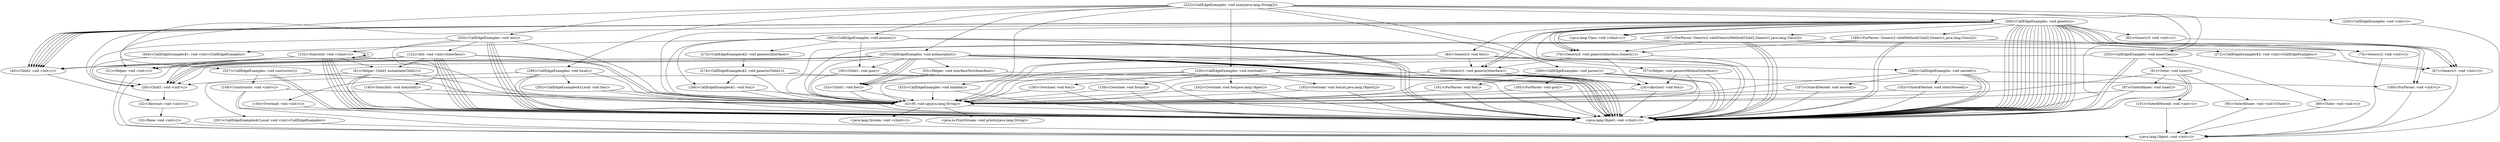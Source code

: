 digraph "call-graph" {
    "(222)<CallEdgeExamples: void main(java.lang.String[])>"
    "<java.lang.Object: void <clinit>()>"
    "(222)<CallEdgeExamples: void main(java.lang.String[])>"->"<java.lang.Object: void <clinit>()>";
    "(220)<CallEdgeExamples: void <init>()>"
    "(222)<CallEdgeExamples: void main(java.lang.String[])>"->"(220)<CallEdgeExamples: void <init>()>";
    "<java.lang.Object: void <init>()>"
    "(220)<CallEdgeExamples: void <init>()>"->"<java.lang.Object: void <init>()>";
    "(237)<CallEdgeExamples: void polimorphic()>"
    "(222)<CallEdgeExamples: void main(java.lang.String[])>"->"(237)<CallEdgeExamples: void polimorphic()>";
    "(255)<CallEdgeExamples: void innerClass()>"
    "(222)<CallEdgeExamples: void main(java.lang.String[])>"->"(255)<CallEdgeExamples: void innerClass()>";
    "(262)<CallEdgeExamples: void anonim()>"
    "(222)<CallEdgeExamples: void main(java.lang.String[])>"->"(262)<CallEdgeExamples: void anonim()>";
    "(282)<CallEdgeExamples: void nested()>"
    "(222)<CallEdgeExamples: void main(java.lang.String[])>"->"(282)<CallEdgeExamples: void nested()>";
    "(289)<CallEdgeExamples: void local()>"
    "(222)<CallEdgeExamples: void main(java.lang.String[])>"->"(289)<CallEdgeExamples: void local()>";
    "(300)<CallEdgeExamples: void generic()>"
    "(222)<CallEdgeExamples: void main(java.lang.String[])>"->"(300)<CallEdgeExamples: void generic()>";
    "(320)<CallEdgeExamples: void init()>"
    "(222)<CallEdgeExamples: void main(java.lang.String[])>"->"(320)<CallEdgeExamples: void init()>";
    "(333)<CallEdgeExamples: void lambda()>"
    "(222)<CallEdgeExamples: void main(java.lang.String[])>"->"(333)<CallEdgeExamples: void lambda()>";
    "(327)<CallEdgeExamples: void contructor()>"
    "(222)<CallEdgeExamples: void main(java.lang.String[])>"->"(327)<CallEdgeExamples: void contructor()>";
    "(339)<CallEdgeExamples: void overload()>"
    "(222)<CallEdgeExamples: void main(java.lang.String[])>"->"(339)<CallEdgeExamples: void overload()>";
    "(349)<CallEdgeExamples: void parser()>"
    "(222)<CallEdgeExamples: void main(java.lang.String[])>"->"(349)<CallEdgeExamples: void parser()>";
    "(237)<CallEdgeExamples: void polimorphic()>"->"<java.lang.Object: void <clinit>()>";
    "(4)<M: void sg(java.lang.String)>"
    "(237)<CallEdgeExamples: void polimorphic()>"->"(4)<M: void sg(java.lang.String)>";
    "(237)<CallEdgeExamples: void polimorphic()>"->"<java.lang.Object: void <clinit>()>";
    "(237)<CallEdgeExamples: void polimorphic()>"->"<java.lang.Object: void <clinit>()>";
    "(237)<CallEdgeExamples: void polimorphic()>"->"<java.lang.Object: void <clinit>()>";
    "(237)<CallEdgeExamples: void polimorphic()>"->"<java.lang.Object: void <clinit>()>";
    "(237)<CallEdgeExamples: void polimorphic()>"->"<java.lang.Object: void <clinit>()>";
    "(255)<CallEdgeExamples: void innerClass()>"->"<java.lang.Object: void <clinit>()>";
    "(255)<CallEdgeExamples: void innerClass()>"->"(4)<M: void sg(java.lang.String)>";
    "(255)<CallEdgeExamples: void innerClass()>"->"<java.lang.Object: void <clinit>()>";
    "(262)<CallEdgeExamples: void anonim()>"->"<java.lang.Object: void <clinit>()>";
    "(262)<CallEdgeExamples: void anonim()>"->"(4)<M: void sg(java.lang.String)>";
    "(262)<CallEdgeExamples: void anonim()>"->"<java.lang.Object: void <clinit>()>";
    "(262)<CallEdgeExamples: void anonim()>"->"<java.lang.Object: void <clinit>()>";
    "(282)<CallEdgeExamples: void nested()>"->"<java.lang.Object: void <clinit>()>";
    "(103)<Outer$Nested: void staticNested()>"
    "(282)<CallEdgeExamples: void nested()>"->"(103)<Outer$Nested: void staticNested()>";
    "(282)<CallEdgeExamples: void nested()>"->"(4)<M: void sg(java.lang.String)>";
    "(282)<CallEdgeExamples: void nested()>"->"<java.lang.Object: void <clinit>()>";
    "(282)<CallEdgeExamples: void nested()>"->"<java.lang.Object: void <clinit>()>";
    "(289)<CallEdgeExamples: void local()>"->"<java.lang.Object: void <clinit>()>";
    "(289)<CallEdgeExamples: void local()>"->"(4)<M: void sg(java.lang.String)>";
    "(289)<CallEdgeExamples: void local()>"->"<java.lang.Object: void <clinit>()>";
    "(300)<CallEdgeExamples: void generic()>"->"<java.lang.Object: void <clinit>()>";
    "(300)<CallEdgeExamples: void generic()>"->"(4)<M: void sg(java.lang.String)>";
    "(300)<CallEdgeExamples: void generic()>"->"<java.lang.Object: void <clinit>()>";
    "(300)<CallEdgeExamples: void generic()>"->"<java.lang.Object: void <clinit>()>";
    "(300)<CallEdgeExamples: void generic()>"->"<java.lang.Object: void <clinit>()>";
    "(300)<CallEdgeExamples: void generic()>"->"<java.lang.Object: void <clinit>()>";
    "<java.lang.Class: void <clinit>()>"
    "(300)<CallEdgeExamples: void generic()>"->"<java.lang.Class: void <clinit>()>";
    "(300)<CallEdgeExamples: void generic()>"->"<java.lang.Object: void <clinit>()>";
    "(300)<CallEdgeExamples: void generic()>"->"<java.lang.Object: void <clinit>()>";
    "(300)<CallEdgeExamples: void generic()>"->"<java.lang.Object: void <clinit>()>";
    "(300)<CallEdgeExamples: void generic()>"->"<java.lang.Object: void <clinit>()>";
    "(300)<CallEdgeExamples: void generic()>"->"<java.lang.Class: void <clinit>()>";
    "(300)<CallEdgeExamples: void generic()>"->"<java.lang.Object: void <clinit>()>";
    "(300)<CallEdgeExamples: void generic()>"->"<java.lang.Object: void <clinit>()>";
    "(300)<CallEdgeExamples: void generic()>"->"<java.lang.Object: void <clinit>()>";
    "(300)<CallEdgeExamples: void generic()>"->"<java.lang.Object: void <clinit>()>";
    "(300)<CallEdgeExamples: void generic()>"->"<java.lang.Object: void <clinit>()>";
    "(300)<CallEdgeExamples: void generic()>"->"<java.lang.Object: void <clinit>()>";
    "(300)<CallEdgeExamples: void generic()>"->"<java.lang.Object: void <clinit>()>";
    "(300)<CallEdgeExamples: void generic()>"->"<java.lang.Object: void <clinit>()>";
    "(300)<CallEdgeExamples: void generic()>"->"<java.lang.Object: void <clinit>()>";
    "(320)<CallEdgeExamples: void init()>"->"<java.lang.Object: void <clinit>()>";
    "(140)<StaticInit: void staticInit()>"
    "(320)<CallEdgeExamples: void init()>"->"(140)<StaticInit: void staticInit()>";
    "(320)<CallEdgeExamples: void init()>"->"(4)<M: void sg(java.lang.String)>";
    "(320)<CallEdgeExamples: void init()>"->"<java.lang.Object: void <clinit>()>";
    "(132)<StaticInit: void <clinit>()>"
    "(320)<CallEdgeExamples: void init()>"->"(132)<StaticInit: void <clinit>()>";
    "(320)<CallEdgeExamples: void init()>"->"<java.lang.Object: void <clinit>()>";
    "(320)<CallEdgeExamples: void init()>"->"<java.lang.Object: void <clinit>()>";
    "(333)<CallEdgeExamples: void lambda()>"->"<java.lang.Object: void <clinit>()>";
    "(333)<CallEdgeExamples: void lambda()>"->"(4)<M: void sg(java.lang.String)>";
    "(327)<CallEdgeExamples: void contructor()>"->"<java.lang.Object: void <clinit>()>";
    "(327)<CallEdgeExamples: void contructor()>"->"(4)<M: void sg(java.lang.String)>";
    "(327)<CallEdgeExamples: void contructor()>"->"<java.lang.Object: void <clinit>()>";
    "(339)<CallEdgeExamples: void overload()>"->"<java.lang.Object: void <clinit>()>";
    "(339)<CallEdgeExamples: void overload()>"->"(4)<M: void sg(java.lang.String)>";
    "(339)<CallEdgeExamples: void overload()>"->"<java.lang.Object: void <clinit>()>";
    "(339)<CallEdgeExamples: void overload()>"->"<java.lang.Object: void <clinit>()>";
    "(349)<CallEdgeExamples: void parser()>"->"<java.lang.Object: void <clinit>()>";
    "(349)<CallEdgeExamples: void parser()>"->"(4)<M: void sg(java.lang.String)>";
    "(349)<CallEdgeExamples: void parser()>"->"<java.lang.Object: void <clinit>()>";
    "<java.lang.System: void <clinit>()>"
    "(4)<M: void sg(java.lang.String)>"->"<java.lang.System: void <clinit>()>";
    "(4)<M: void sg(java.lang.String)>"->"<java.lang.Object: void <clinit>()>";
    "(103)<Outer$Nested: void staticNested()>"->"<java.lang.Object: void <clinit>()>";
    "(103)<Outer$Nested: void staticNested()>"->"(4)<M: void sg(java.lang.String)>";
    "(140)<StaticInit: void staticInit()>"->"<java.lang.Object: void <clinit>()>";
    "(140)<StaticInit: void staticInit()>"->"(4)<M: void sg(java.lang.String)>";
    "(132)<StaticInit: void <clinit>()>"->"<java.lang.Object: void <clinit>()>";
    "(132)<StaticInit: void <clinit>()>"->"(4)<M: void sg(java.lang.String)>";
    "(132)<StaticInit: void <clinit>()>"->"<java.lang.Object: void <clinit>()>";
    "(132)<StaticInit: void <clinit>()>"->"(132)<StaticInit: void <clinit>()>";
    "(132)<StaticInit: void <clinit>()>"->"<java.lang.Object: void <clinit>()>";
    "(132)<StaticInit: void <clinit>()>"->"<java.lang.Object: void <clinit>()>";
    "(132)<StaticInit: void <clinit>()>"->"(132)<StaticInit: void <clinit>()>";
    "(132)<StaticInit: void <clinit>()>"->"<java.lang.Object: void <clinit>()>";
    "(40)<Child2: void <init>()>"
    "(132)<StaticInit: void <clinit>()>"->"(40)<Child2: void <init>()>";
    "(22)<Abstract: void <init>()>"
    "(40)<Child2: void <init>()>"->"(22)<Abstract: void <init>()>";
    "(16)<Base: void <init>()>"
    "(22)<Abstract: void <init>()>"->"(16)<Base: void <init>()>";
    "(16)<Base: void <init>()>"->"<java.lang.Object: void <init>()>";
    "(51)<Helper: void <init>()>"
    "(132)<StaticInit: void <clinit>()>"->"(51)<Helper: void <init>()>";
    "(61)<Helper: Child1 instantiateChild1()>"
    "(132)<StaticInit: void <clinit>()>"->"(61)<Helper: Child1 instantiateChild1()>";
    "(61)<Helper: Child1 instantiateChild1()>"->"<java.lang.Object: void <clinit>()>";
    "(61)<Helper: Child1 instantiateChild1()>"->"(4)<M: void sg(java.lang.String)>";
    "(61)<Helper: Child1 instantiateChild1()>"->"<java.lang.Object: void <clinit>()>";
    "(28)<Child1: void <init>()>"
    "(61)<Helper: Child1 instantiateChild1()>"->"(28)<Child1: void <init>()>";
    "(28)<Child1: void <init>()>"->"(22)<Abstract: void <init>()>";
    "(51)<Helper: void <init>()>"->"<java.lang.Object: void <init>()>";
    "<java.io.PrintStream: void println(java.lang.String)>"
    "(4)<M: void sg(java.lang.String)>"->"<java.io.PrintStream: void println(java.lang.String)>";
    "(181)<ForParser: void foo()>"
    "(349)<CallEdgeExamples: void parser()>"->"(181)<ForParser: void foo()>";
    "(185)<ForParser: void goo()>"
    "(349)<CallEdgeExamples: void parser()>"->"(185)<ForParser: void goo()>";
    "(181)<ForParser: void foo()>"->"<java.lang.Object: void <clinit>()>";
    "(181)<ForParser: void foo()>"->"(4)<M: void sg(java.lang.String)>";
    "(185)<ForParser: void goo()>"->"<java.lang.Object: void <clinit>()>";
    "(185)<ForParser: void goo()>"->"(4)<M: void sg(java.lang.String)>";
    "(169)<ForParser: void <init>()>"
    "(349)<CallEdgeExamples: void parser()>"->"(169)<ForParser: void <init>()>";
    "(169)<ForParser: void <init>()>"->"<java.lang.Object: void <init>()>";
    "(156)<Overload: void foo()>"
    "(339)<CallEdgeExamples: void overload()>"->"(156)<Overload: void foo()>";
    "(159)<Overload: void foo(int)>"
    "(339)<CallEdgeExamples: void overload()>"->"(159)<Overload: void foo(int)>";
    "(162)<Overload: void foo(java.lang.Object)>"
    "(339)<CallEdgeExamples: void overload()>"->"(162)<Overload: void foo(java.lang.Object)>";
    "(165)<Overload: void foo(int,java.lang.Object[])>"
    "(339)<CallEdgeExamples: void overload()>"->"(165)<Overload: void foo(int,java.lang.Object[])>";
    "(156)<Overload: void foo()>"->"<java.lang.Object: void <clinit>()>";
    "(156)<Overload: void foo()>"->"(4)<M: void sg(java.lang.String)>";
    "(159)<Overload: void foo(int)>"->"<java.lang.Object: void <clinit>()>";
    "(159)<Overload: void foo(int)>"->"(4)<M: void sg(java.lang.String)>";
    "(162)<Overload: void foo(java.lang.Object)>"->"<java.lang.Object: void <clinit>()>";
    "(162)<Overload: void foo(java.lang.Object)>"->"(4)<M: void sg(java.lang.String)>";
    "(165)<Overload: void foo(int,java.lang.Object[])>"->"<java.lang.Object: void <clinit>()>";
    "(165)<Overload: void foo(int,java.lang.Object[])>"->"(4)<M: void sg(java.lang.String)>";
    "(154)<Overload: void <init>()>"
    "(339)<CallEdgeExamples: void overload()>"->"(154)<Overload: void <init>()>";
    "(154)<Overload: void <init>()>"->"<java.lang.Object: void <init>()>";
    "(149)<Constructor: void <init>()>"
    "(327)<CallEdgeExamples: void contructor()>"->"(149)<Constructor: void <init>()>";
    "(149)<Constructor: void <init>()>"->"<java.lang.Object: void <clinit>()>";
    "(149)<Constructor: void <init>()>"->"(4)<M: void sg(java.lang.String)>";
    "(149)<Constructor: void <init>()>"->"<java.lang.Object: void <init>()>";
    "(320)<CallEdgeExamples: void init()>"->"(28)<Child1: void <init>()>";
    "(122)<Init: void <init>(Interface)>"
    "(320)<CallEdgeExamples: void init()>"->"(122)<Init: void <init>(Interface)>";
    "(122)<Init: void <init>(Interface)>"->"<java.lang.Object: void <clinit>()>";
    "(122)<Init: void <init>(Interface)>"->"(4)<M: void sg(java.lang.String)>";
    "(122)<Init: void <init>(Interface)>"->"(4)<M: void sg(java.lang.String)>";
    "(122)<Init: void <init>(Interface)>"->"<java.lang.Object: void <clinit>()>";
    "(122)<Init: void <init>(Interface)>"->"<java.lang.Object: void <clinit>()>";
    "(122)<Init: void <init>(Interface)>"->"<java.lang.Object: void <clinit>()>";
    "(122)<Init: void <init>(Interface)>"->"<java.lang.Object: void <clinit>()>";
    "(122)<Init: void <init>(Interface)>"->"(40)<Child2: void <init>()>";
    "(122)<Init: void <init>(Interface)>"->"(28)<Child1: void <init>()>";
    "(122)<Init: void <init>(Interface)>"->"(51)<Helper: void <init>()>";
    "(122)<Init: void <init>(Interface)>"->"(61)<Helper: Child1 instantiateChild1()>";
    "(122)<Init: void <init>(Interface)>"->"<java.lang.Object: void <init>()>";
    "(300)<CallEdgeExamples: void generic()>"->"(40)<Child2: void <init>()>";
    "(300)<CallEdgeExamples: void generic()>"->"(51)<Helper: void <init>()>";
    "(57)<Helper: void genericMethod(Interface)>"
    "(300)<CallEdgeExamples: void generic()>"->"(57)<Helper: void genericMethod(Interface)>";
    "(57)<Helper: void genericMethod(Interface)>"->"<java.lang.Object: void <clinit>()>";
    "(57)<Helper: void genericMethod(Interface)>"->"(4)<M: void sg(java.lang.String)>";
    "(24)<Abstract: void foo()>"
    "(57)<Helper: void genericMethod(Interface)>"->"(24)<Abstract: void foo()>";
    "(24)<Abstract: void foo()>"->"<java.lang.Object: void <clinit>()>";
    "(24)<Abstract: void foo()>"->"(4)<M: void sg(java.lang.String)>";
    "(300)<CallEdgeExamples: void generic()>"->"(40)<Child2: void <init>()>";
    "(300)<CallEdgeExamples: void generic()>"->"(40)<Child2: void <init>()>";
    "(300)<CallEdgeExamples: void generic()>"->"(169)<ForParser: void <init>()>";
    "(197)<ForParser: Generic2 validGenericMethod(Child2,Generic1,java.lang.Class[])>"
    "(300)<CallEdgeExamples: void generic()>"->"(197)<ForParser: Generic2 validGenericMethod(Child2,Generic1,java.lang.Class[])>";
    "(197)<ForParser: Generic2 validGenericMethod(Child2,Generic1,java.lang.Class[])>"->"<java.lang.Object: void <clinit>()>";
    "(197)<ForParser: Generic2 validGenericMethod(Child2,Generic1,java.lang.Class[])>"->"(4)<M: void sg(java.lang.String)>";
    "(197)<ForParser: Generic2 validGenericMethod(Child2,Generic1,java.lang.Class[])>"->"<java.lang.Object: void <clinit>()>";
    "(197)<ForParser: Generic2 validGenericMethod(Child2,Generic1,java.lang.Class[])>"->"<java.lang.Object: void <clinit>()>";
    "(76)<Generic2: void generic(Interface,Generic1)>"
    "(300)<CallEdgeExamples: void generic()>"->"(76)<Generic2: void generic(Interface,Generic1)>";
    "(76)<Generic2: void generic(Interface,Generic1)>"->"<java.lang.Object: void <clinit>()>";
    "(76)<Generic2: void generic(Interface,Generic1)>"->"(4)<M: void sg(java.lang.String)>";
    "(69)<Generic1: void generic(Interface)>"
    "(76)<Generic2: void generic(Interface,Generic1)>"->"(69)<Generic1: void generic(Interface)>";
    "(69)<Generic1: void generic(Interface)>"->"<java.lang.Object: void <clinit>()>";
    "(69)<Generic1: void generic(Interface)>"->"(4)<M: void sg(java.lang.String)>";
    "(76)<Generic2: void generic(Interface,Generic1)>"->"(24)<Abstract: void foo()>";
    "(69)<Generic1: void generic(Interface)>"->"(24)<Abstract: void foo()>";
    "(67)<Generic1: void <init>()>"
    "(197)<ForParser: Generic2 validGenericMethod(Child2,Generic1,java.lang.Class[])>"->"(67)<Generic1: void <init>()>";
    "(67)<Generic1: void <init>()>"->"<java.lang.Object: void <init>()>";
    "(197)<ForParser: Generic2 validGenericMethod(Child2,Generic1,java.lang.Class[])>"->"(76)<Generic2: void generic(Interface,Generic1)>";
    "(74)<Generic2: void <init>()>"
    "(197)<ForParser: Generic2 validGenericMethod(Child2,Generic1,java.lang.Class[])>"->"(74)<Generic2: void <init>()>";
    "(74)<Generic2: void <init>()>"->"<java.lang.Object: void <init>()>";
    "(300)<CallEdgeExamples: void generic()>"->"(40)<Child2: void <init>()>";
    "(300)<CallEdgeExamples: void generic()>"->"(40)<Child2: void <init>()>";
    "(300)<CallEdgeExamples: void generic()>"->"(169)<ForParser: void <init>()>";
    "(189)<ForParser: Generic2 validMethod(Child2,Generic1,java.lang.Class[])>"
    "(300)<CallEdgeExamples: void generic()>"->"(189)<ForParser: Generic2 validMethod(Child2,Generic1,java.lang.Class[])>";
    "(189)<ForParser: Generic2 validMethod(Child2,Generic1,java.lang.Class[])>"->"<java.lang.Object: void <clinit>()>";
    "(189)<ForParser: Generic2 validMethod(Child2,Generic1,java.lang.Class[])>"->"(4)<M: void sg(java.lang.String)>";
    "(189)<ForParser: Generic2 validMethod(Child2,Generic1,java.lang.Class[])>"->"<java.lang.Object: void <clinit>()>";
    "(300)<CallEdgeExamples: void generic()>"->"(76)<Generic2: void generic(Interface,Generic1)>";
    "(189)<ForParser: Generic2 validMethod(Child2,Generic1,java.lang.Class[])>"->"(76)<Generic2: void generic(Interface,Generic1)>";
    "(189)<ForParser: Generic2 validMethod(Child2,Generic1,java.lang.Class[])>"->"(74)<Generic2: void <init>()>";
    "(82)<Generic3: void <init>()>"
    "(300)<CallEdgeExamples: void generic()>"->"(82)<Generic3: void <init>()>";
    "(84)<Generic3: void foo()>"
    "(300)<CallEdgeExamples: void generic()>"->"(84)<Generic3: void foo()>";
    "(84)<Generic3: void foo()>"->"<java.lang.Object: void <clinit>()>";
    "(84)<Generic3: void foo()>"->"(4)<M: void sg(java.lang.String)>";
    "(84)<Generic3: void foo()>"->"<java.lang.Object: void <clinit>()>";
    "(84)<Generic3: void foo()>"->"(28)<Child1: void <init>()>";
    "(84)<Generic3: void foo()>"->"(69)<Generic1: void generic(Interface)>";
    "(82)<Generic3: void <init>()>"->"(67)<Generic1: void <init>()>";
    "(33)<Child1: void foo()>"
    "(69)<Generic1: void generic(Interface)>"->"(33)<Child1: void foo()>";
    "(33)<Child1: void foo()>"->"<java.lang.Object: void <clinit>()>";
    "(33)<Child1: void foo()>"->"(4)<M: void sg(java.lang.String)>";
    "(300)<CallEdgeExamples: void generic()>"->"(40)<Child2: void <init>()>";
    "(300)<CallEdgeExamples: void generic()>"->"(76)<Generic2: void generic(Interface,Generic1)>";
    "(300)<CallEdgeExamples: void generic()>"->"(74)<Generic2: void <init>()>";
    "(300)<CallEdgeExamples: void generic()>"->"(40)<Child2: void <init>()>";
    "(300)<CallEdgeExamples: void generic()>"->"(69)<Generic1: void generic(Interface)>";
    "(300)<CallEdgeExamples: void generic()>"->"(67)<Generic1: void <init>()>";
    "(300)<CallEdgeExamples: void generic()>"->"(28)<Child1: void <init>()>";
    "(300)<CallEdgeExamples: void generic()>"->"(69)<Generic1: void generic(Interface)>";
    "(300)<CallEdgeExamples: void generic()>"->"(67)<Generic1: void <init>()>";
    "(291)<CallEdgeExamples$1Local: void <init>(CallEdgeExamples)>"
    "(289)<CallEdgeExamples: void local()>"->"(291)<CallEdgeExamples$1Local: void <init>(CallEdgeExamples)>";
    "(293)<CallEdgeExamples$1Local: void foo()>"
    "(289)<CallEdgeExamples: void local()>"->"(293)<CallEdgeExamples$1Local: void foo()>";
    "(293)<CallEdgeExamples$1Local: void foo()>"->"<java.lang.Object: void <clinit>()>";
    "(293)<CallEdgeExamples$1Local: void foo()>"->"(4)<M: void sg(java.lang.String)>";
    "(291)<CallEdgeExamples$1Local: void <init>(CallEdgeExamples)>"->"<java.lang.Object: void <init>()>";
    "(101)<Outer$Nested: void <init>()>"
    "(282)<CallEdgeExamples: void nested()>"->"(101)<Outer$Nested: void <init>()>";
    "(107)<Outer$Nested: void nested()>"
    "(282)<CallEdgeExamples: void nested()>"->"(107)<Outer$Nested: void nested()>";
    "(107)<Outer$Nested: void nested()>"->"<java.lang.Object: void <clinit>()>";
    "(107)<Outer$Nested: void nested()>"->"(4)<M: void sg(java.lang.String)>";
    "(101)<Outer$Nested: void <init>()>"->"<java.lang.Object: void <init>()>";
    "(272)<CallEdgeExamples$2: void generic(Interface)>"
    "(262)<CallEdgeExamples: void anonim()>"->"(272)<CallEdgeExamples$2: void generic(Interface)>";
    "(274)<CallEdgeExamples$2: void generic(Child1)>"
    "(272)<CallEdgeExamples$2: void generic(Interface)>"->"(274)<CallEdgeExamples$2: void generic(Child1)>";
    "(274)<CallEdgeExamples$2: void generic(Child1)>"->"<java.lang.Object: void <clinit>()>";
    "(274)<CallEdgeExamples$2: void generic(Child1)>"->"(4)<M: void sg(java.lang.String)>";
    "(266)<CallEdgeExamples$1: void foo()>"
    "(274)<CallEdgeExamples$2: void generic(Child1)>"->"(266)<CallEdgeExamples$1: void foo()>";
    "(266)<CallEdgeExamples$1: void foo()>"->"<java.lang.Object: void <clinit>()>";
    "(266)<CallEdgeExamples$1: void foo()>"->"(4)<M: void sg(java.lang.String)>";
    "(272)<CallEdgeExamples$2: void <init>(CallEdgeExamples)>"
    "(262)<CallEdgeExamples: void anonim()>"->"(272)<CallEdgeExamples$2: void <init>(CallEdgeExamples)>";
    "(272)<CallEdgeExamples$2: void <init>(CallEdgeExamples)>"->"(67)<Generic1: void <init>()>";
    "(262)<CallEdgeExamples: void anonim()>"->"(266)<CallEdgeExamples$1: void foo()>";
    "(30)<Child1: void goo()>"
    "(262)<CallEdgeExamples: void anonim()>"->"(30)<Child1: void goo()>";
    "(30)<Child1: void goo()>"->"<java.lang.Object: void <clinit>()>";
    "(30)<Child1: void goo()>"->"(4)<M: void sg(java.lang.String)>";
    "(264)<CallEdgeExamples$1: void <init>(CallEdgeExamples)>"
    "(262)<CallEdgeExamples: void anonim()>"->"(264)<CallEdgeExamples$1: void <init>(CallEdgeExamples)>";
    "(264)<CallEdgeExamples$1: void <init>(CallEdgeExamples)>"->"(28)<Child1: void <init>()>";
    "(91)<Outer: void inner()>"
    "(255)<CallEdgeExamples: void innerClass()>"->"(91)<Outer: void inner()>";
    "(91)<Outer: void inner()>"->"<java.lang.Object: void <clinit>()>";
    "(91)<Outer: void inner()>"->"(4)<M: void sg(java.lang.String)>";
    "(91)<Outer: void inner()>"->"<java.lang.Object: void <clinit>()>";
    "(95)<Outer$Inner: void <init>(Outer)>"
    "(91)<Outer: void inner()>"->"(95)<Outer$Inner: void <init>(Outer)>";
    "(97)<Outer$Inner: void inner()>"
    "(91)<Outer: void inner()>"->"(97)<Outer$Inner: void inner()>";
    "(97)<Outer$Inner: void inner()>"->"<java.lang.Object: void <clinit>()>";
    "(97)<Outer$Inner: void inner()>"->"(4)<M: void sg(java.lang.String)>";
    "(95)<Outer$Inner: void <init>(Outer)>"->"<java.lang.Object: void <init>()>";
    "(89)<Outer: void <init>()>"
    "(255)<CallEdgeExamples: void innerClass()>"->"(89)<Outer: void <init>()>";
    "(89)<Outer: void <init>()>"->"<java.lang.Object: void <init>()>";
    "(237)<CallEdgeExamples: void polimorphic()>"->"(51)<Helper: void <init>()>";
    "(53)<Helper: void interfaceTest(Interface)>"
    "(237)<CallEdgeExamples: void polimorphic()>"->"(53)<Helper: void interfaceTest(Interface)>";
    "(53)<Helper: void interfaceTest(Interface)>"->"<java.lang.Object: void <clinit>()>";
    "(53)<Helper: void interfaceTest(Interface)>"->"(4)<M: void sg(java.lang.String)>";
    "(53)<Helper: void interfaceTest(Interface)>"->"(33)<Child1: void foo()>";
    "(237)<CallEdgeExamples: void polimorphic()>"->"(24)<Abstract: void foo()>";
    "(237)<CallEdgeExamples: void polimorphic()>"->"(40)<Child2: void <init>()>";
    "(237)<CallEdgeExamples: void polimorphic()>"->"(28)<Child1: void <init>()>";
    "(237)<CallEdgeExamples: void polimorphic()>"->"(33)<Child1: void foo()>";
    "(237)<CallEdgeExamples: void polimorphic()>"->"(33)<Child1: void foo()>";
    "(237)<CallEdgeExamples: void polimorphic()>"->"(28)<Child1: void <init>()>";
    "(237)<CallEdgeExamples: void polimorphic()>"->"(33)<Child1: void foo()>";
    "(237)<CallEdgeExamples: void polimorphic()>"->"(30)<Child1: void goo()>";
    "(237)<CallEdgeExamples: void polimorphic()>"->"(28)<Child1: void <init>()>";
}
